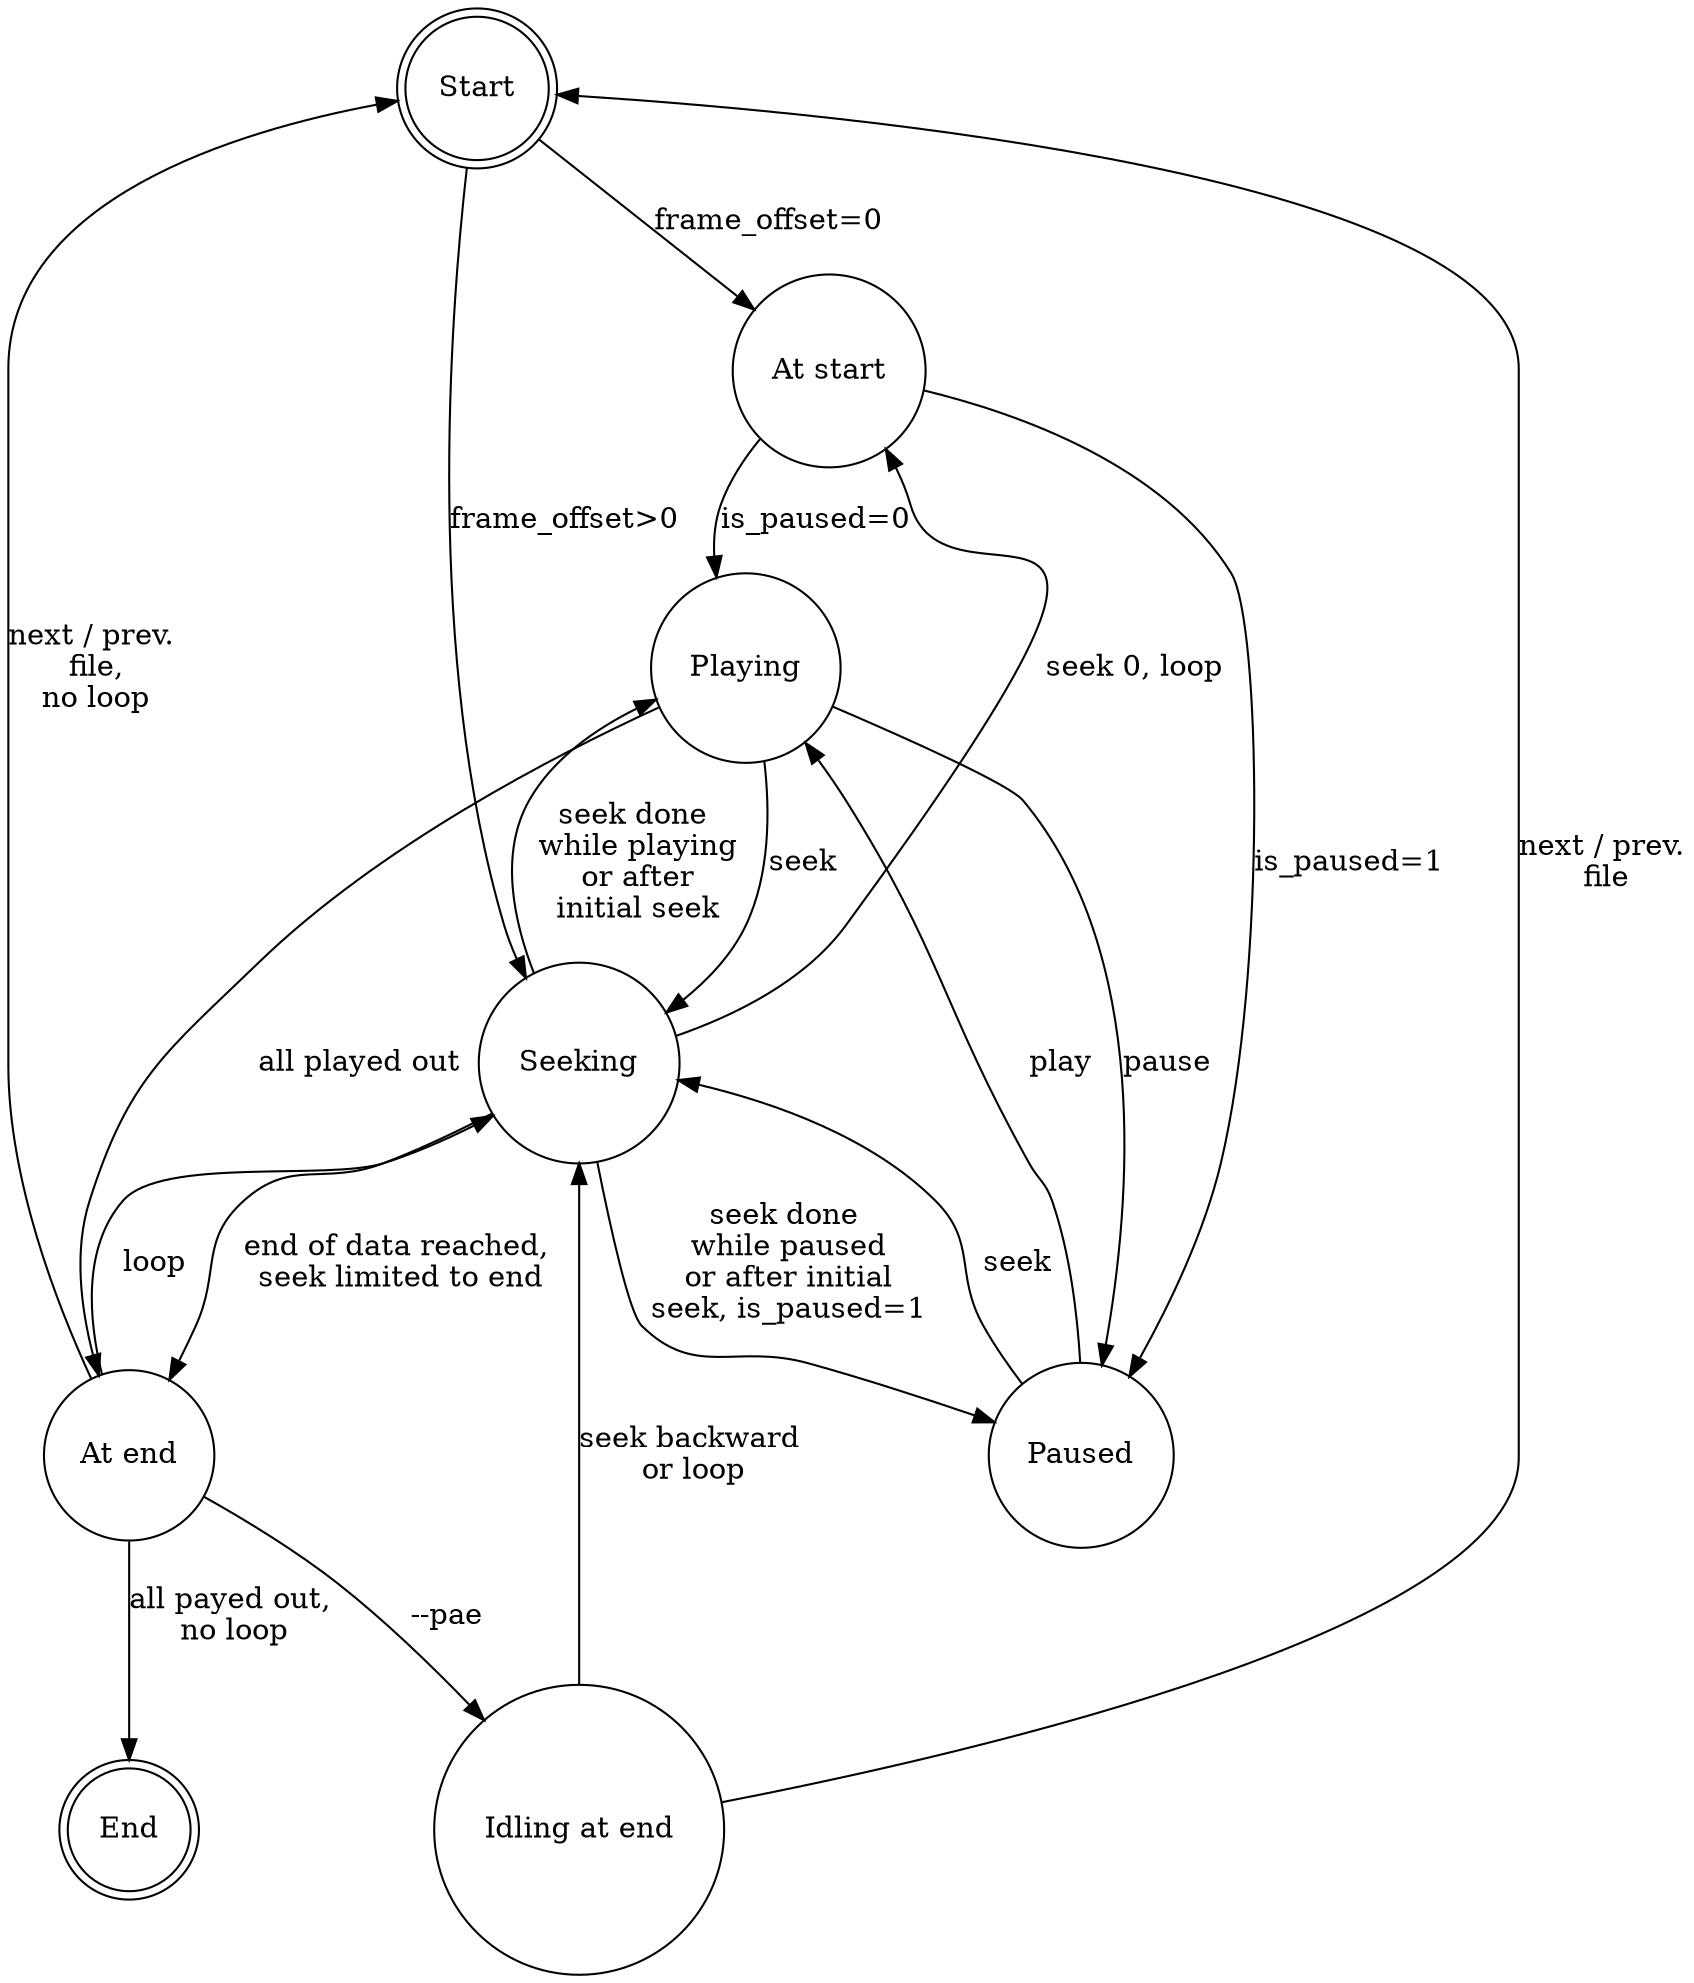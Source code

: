 #["graphviz", "images/jack_playfile_transport_statuses.png", "dot"]
#---------------------------------------------------------------------
digraph jack_playfile_transport_statuses {
#rankdir=LR;
#size="8,5"
node [shape = doublecircle]; Start End;
node [shape = circle];

Start -> "At start" [ label = "frame_offset=0" ]
Start -> Seeking [ label = "frame_offset>0" ]

"At start" -> Playing [ label = "is_paused=0" ]
"At start" -> Paused [ label = "is_paused=1" ]

Playing -> Paused [ label = "pause" ]
Paused -> Playing [ label = "play" ]

Playing -> Seeking [ label = "seek" ]
Seeking -> Playing [ label = "seek done\n while playing\n or after\n initial seek" ]

Paused -> Seeking [ label = "seek" ]
Seeking -> Paused [ label = "seek done\n while paused\n or after initial\n seek, is_paused=1" ]

Playing -> "At end" [ label = "all played out" ]
Seeking -> "At end" [ label = "end of data reached,\n seek limited to end" ]

"At end" -> Start [ label = "next / prev.\n file,\n no loop" ]
"At end" -> Seeking [ label = "loop" ]

Seeking -> "At start" [ label = "seek 0, loop" ]

"At end" -> "Idling at end" [ label = "--pae" ]

"Idling at end" -> Start [ label = "next / prev.\n file" ]

"Idling at end" -> Seeking [ label = "seek backward\n or loop" ]

"At end" -> End [ label = "all payed out,\n no loop" ]
}
#---------------------------------------------------------------------

